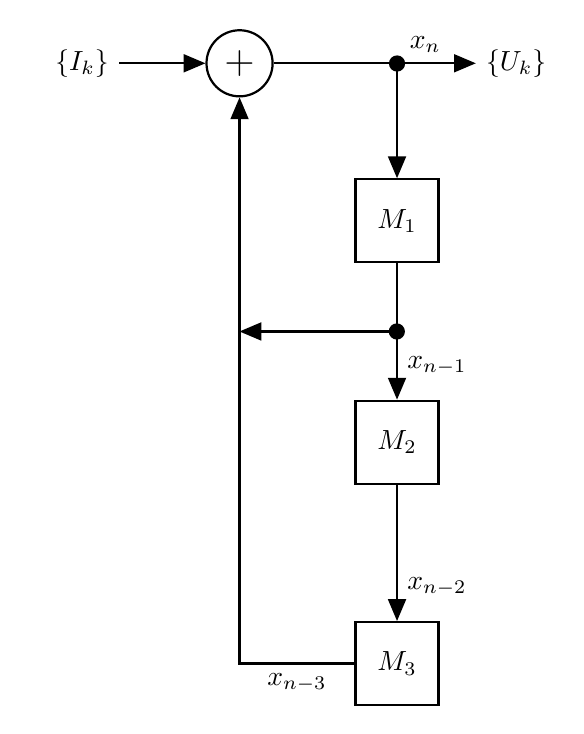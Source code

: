 ﻿% Definizione dei blocchi
\tikzset{%
  block/.style    = {draw, thick, rectangle, minimum height = 3em,
    minimum width = 3em, node distance=8em},
  sum/.style      = {draw, circle, node distance = 2cm}, % Nodo somma
  input/.style    = {coordinate}, % Input
  output/.style   = {coordinate} % Output
}
% Definizioen contenuto blocchi come label
\newcommand{\adder}{\Large$+$}

\begin{tikzpicture}[auto, thick, node distance=2cm, >=triangle 45]
	\draw
		% Circuito sequenziale a 3 blocchi di memoria
		node at (-2,0) (input) {$\left\{ I_{k}\right\} $}
		node [sum, right of=input] (adder1) {\adder}
		node at (3, 0) [right] (output) {$\left\{ U_{k}\right\} $}
		node at (2, -2) [block] (mem1) {$M_1$}
		node [block, below of=mem1] (mem2) {$M_2$}
		node [block, below of=mem2] (mem3) {$M_3$}
	% Termina tracciato
	;
	% Frecce e collegamneti
	\draw[->](input) -- (adder1);
	\draw[->](adder1) -- node [near end]{$x_n$}(output);
	\draw[*->](2,0.1) -- node{}(mem1);
	\draw[->](mem1) -- node[near end]{$x_{n-1}$}(mem2);
	\draw[->](mem2) -- node[near end]{$x_{n-2}$}(mem3);
	\draw[->](mem3) -| node[near start]{$x_{n-3}$}(adder1);
	\draw[*->]($(mem1)!0.5!(mem2) + (0.1,0)$) --+ (-2.1, 0);
\end{tikzpicture}